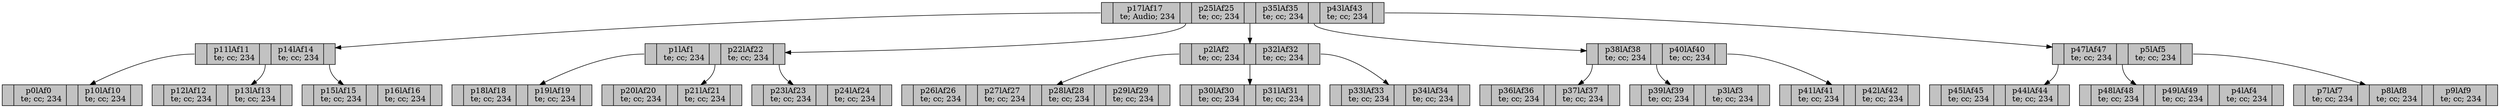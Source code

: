 digraph G {
 rankdir=TB;
node [shape = record, style=filled, fillcolor=gray76]; 
 "edd.proyecto2.ArbolB@53619d9b" [ label ="<C0>| p17lAf17 \n te; Audio; 234 | <C1> | p25lAf25 \n te; cc; 234 | <C2> | p35lAf35 \n te; cc; 234 | <C3> | p43lAf43 \n te; cc; 234 | <C4>  "];
 "edd.proyecto2.ArbolB@53619d9b":C0 -> "edd.proyecto2.ArbolB@403f3bf1" 

 "edd.proyecto2.ArbolB@403f3bf1" [ label ="<C0>| p11lAf11 \n te; cc; 234 | <C1> | p14lAf14 \n te; cc; 234 | <C2>  "];
 "edd.proyecto2.ArbolB@403f3bf1":C0 -> "edd.proyecto2.ArbolB@35595fdc" 

 "edd.proyecto2.ArbolB@35595fdc" [ label ="<C0>| p0lAf0 \n te; cc; 234 | <C1> | p10lAf10 \n te; cc; 234 | <C2>  "];
 "edd.proyecto2.ArbolB@403f3bf1":C1 -> "edd.proyecto2.ArbolB@50df2b74" 

 "edd.proyecto2.ArbolB@50df2b74" [ label ="<C0>| p12lAf12 \n te; cc; 234 | <C1> | p13lAf13 \n te; cc; 234 | <C2>  "];
 "edd.proyecto2.ArbolB@403f3bf1":C2 -> "edd.proyecto2.ArbolB@f0df9b1" 

 "edd.proyecto2.ArbolB@f0df9b1" [ label ="<C0>| p15lAf15 \n te; cc; 234 | <C1> | p16lAf16 \n te; cc; 234 | <C2>  "];
 "edd.proyecto2.ArbolB@53619d9b":C1 -> "edd.proyecto2.ArbolB@3654bb12" 

 "edd.proyecto2.ArbolB@3654bb12" [ label ="<C0>| p1lAf1 \n te; cc; 234 | <C1> | p22lAf22 \n te; cc; 234 | <C2>  "];
 "edd.proyecto2.ArbolB@3654bb12":C0 -> "edd.proyecto2.ArbolB@490ca5bb" 

 "edd.proyecto2.ArbolB@490ca5bb" [ label ="<C0>| p18lAf18 \n te; cc; 234 | <C1> | p19lAf19 \n te; cc; 234 | <C2>  "];
 "edd.proyecto2.ArbolB@3654bb12":C1 -> "edd.proyecto2.ArbolB@60a1b365" 

 "edd.proyecto2.ArbolB@60a1b365" [ label ="<C0>| p20lAf20 \n te; cc; 234 | <C1> | p21lAf21 \n te; cc; 234 | <C2>  "];
 "edd.proyecto2.ArbolB@3654bb12":C2 -> "edd.proyecto2.ArbolB@811eb1" 

 "edd.proyecto2.ArbolB@811eb1" [ label ="<C0>| p23lAf23 \n te; cc; 234 | <C1> | p24lAf24 \n te; cc; 234 | <C2>  "];
 "edd.proyecto2.ArbolB@53619d9b":C2 -> "edd.proyecto2.ArbolB@139eb998" 

 "edd.proyecto2.ArbolB@139eb998" [ label ="<C0>| p2lAf2 \n te; cc; 234 | <C1> | p32lAf32 \n te; cc; 234 | <C2>  "];
 "edd.proyecto2.ArbolB@139eb998":C0 -> "edd.proyecto2.ArbolB@3f13f72d" 

 "edd.proyecto2.ArbolB@3f13f72d" [ label ="<C0>| p26lAf26 \n te; cc; 234 | <C1> | p27lAf27 \n te; cc; 234 | <C2> | p28lAf28 \n te; cc; 234 | <C3> | p29lAf29 \n te; cc; 234 | <C4>  "];
 "edd.proyecto2.ArbolB@139eb998":C1 -> "edd.proyecto2.ArbolB@52c45131" 

 "edd.proyecto2.ArbolB@52c45131" [ label ="<C0>| p30lAf30 \n te; cc; 234 | <C1> | p31lAf31 \n te; cc; 234 | <C2>  "];
 "edd.proyecto2.ArbolB@139eb998":C2 -> "edd.proyecto2.ArbolB@5ab8a94e" 

 "edd.proyecto2.ArbolB@5ab8a94e" [ label ="<C0>| p33lAf33 \n te; cc; 234 | <C1> | p34lAf34 \n te; cc; 234 | <C2>  "];
 "edd.proyecto2.ArbolB@53619d9b":C3 -> "edd.proyecto2.ArbolB@3c8c99f8" 

 "edd.proyecto2.ArbolB@3c8c99f8" [ label ="<C0>| p38lAf38 \n te; cc; 234 | <C1> | p40lAf40 \n te; cc; 234 | <C2>  "];
 "edd.proyecto2.ArbolB@3c8c99f8":C0 -> "edd.proyecto2.ArbolB@1c86bbdb" 

 "edd.proyecto2.ArbolB@1c86bbdb" [ label ="<C0>| p36lAf36 \n te; cc; 234 | <C1> | p37lAf37 \n te; cc; 234 | <C2>  "];
 "edd.proyecto2.ArbolB@3c8c99f8":C1 -> "edd.proyecto2.ArbolB@6c3b2ca3" 

 "edd.proyecto2.ArbolB@6c3b2ca3" [ label ="<C0>| p39lAf39 \n te; cc; 234 | <C1> | p3lAf3 \n te; cc; 234 | <C2>  "];
 "edd.proyecto2.ArbolB@3c8c99f8":C2 -> "edd.proyecto2.ArbolB@73d61ab3" 

 "edd.proyecto2.ArbolB@73d61ab3" [ label ="<C0>| p41lAf41 \n te; cc; 234 | <C1> | p42lAf42 \n te; cc; 234 | <C2>  "];
 "edd.proyecto2.ArbolB@53619d9b":C4 -> "edd.proyecto2.ArbolB@2b4d1e68" 

 "edd.proyecto2.ArbolB@2b4d1e68" [ label ="<C0>| p47lAf47 \n te; cc; 234 | <C1> | p5lAf5 \n te; cc; 234 | <C2>  "];
 "edd.proyecto2.ArbolB@2b4d1e68":C0 -> "edd.proyecto2.ArbolB@23c20b9" 

 "edd.proyecto2.ArbolB@23c20b9" [ label ="<C0>| p45lAf45 \n te; cc; 234 | <C1> | p44lAf44 \n te; cc; 234 | <C2>  "];
 "edd.proyecto2.ArbolB@2b4d1e68":C1 -> "edd.proyecto2.ArbolB@37574a69" 

 "edd.proyecto2.ArbolB@37574a69" [ label ="<C0>| p48lAf48 \n te; cc; 234 | <C1> | p49lAf49 \n te; cc; 234 | <C2> | p4lAf4 \n te; cc; 234 | <C3>  "];
 "edd.proyecto2.ArbolB@2b4d1e68":C2 -> "edd.proyecto2.ArbolB@7417cdb2" 

 "edd.proyecto2.ArbolB@7417cdb2" [ label ="<C0>| p7lAf7 \n te; cc; 234 | <C1> | p8lAf8 \n te; cc; 234 | <C2> | p9lAf9 \n te; cc; 234 | <C3>  "];}